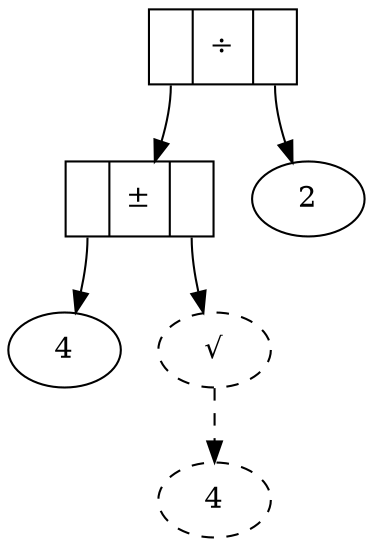 strict digraph instQuadForm2 {
pm [shape=record,label="<0>|&plusmn;|<1>"];
sqrt [label="&radic;", style=dashed];
div [shape=record,label="<0>|&divide;|<1>"];
two [label="2"];
four1 [label="4"];
four2 [label="4", style=dashed];
div:0 -> pm;
div:1 -> two;
pm:0 -> four1;
pm:1 -> sqrt;
sqrt -> four2 [style=dashed];
}